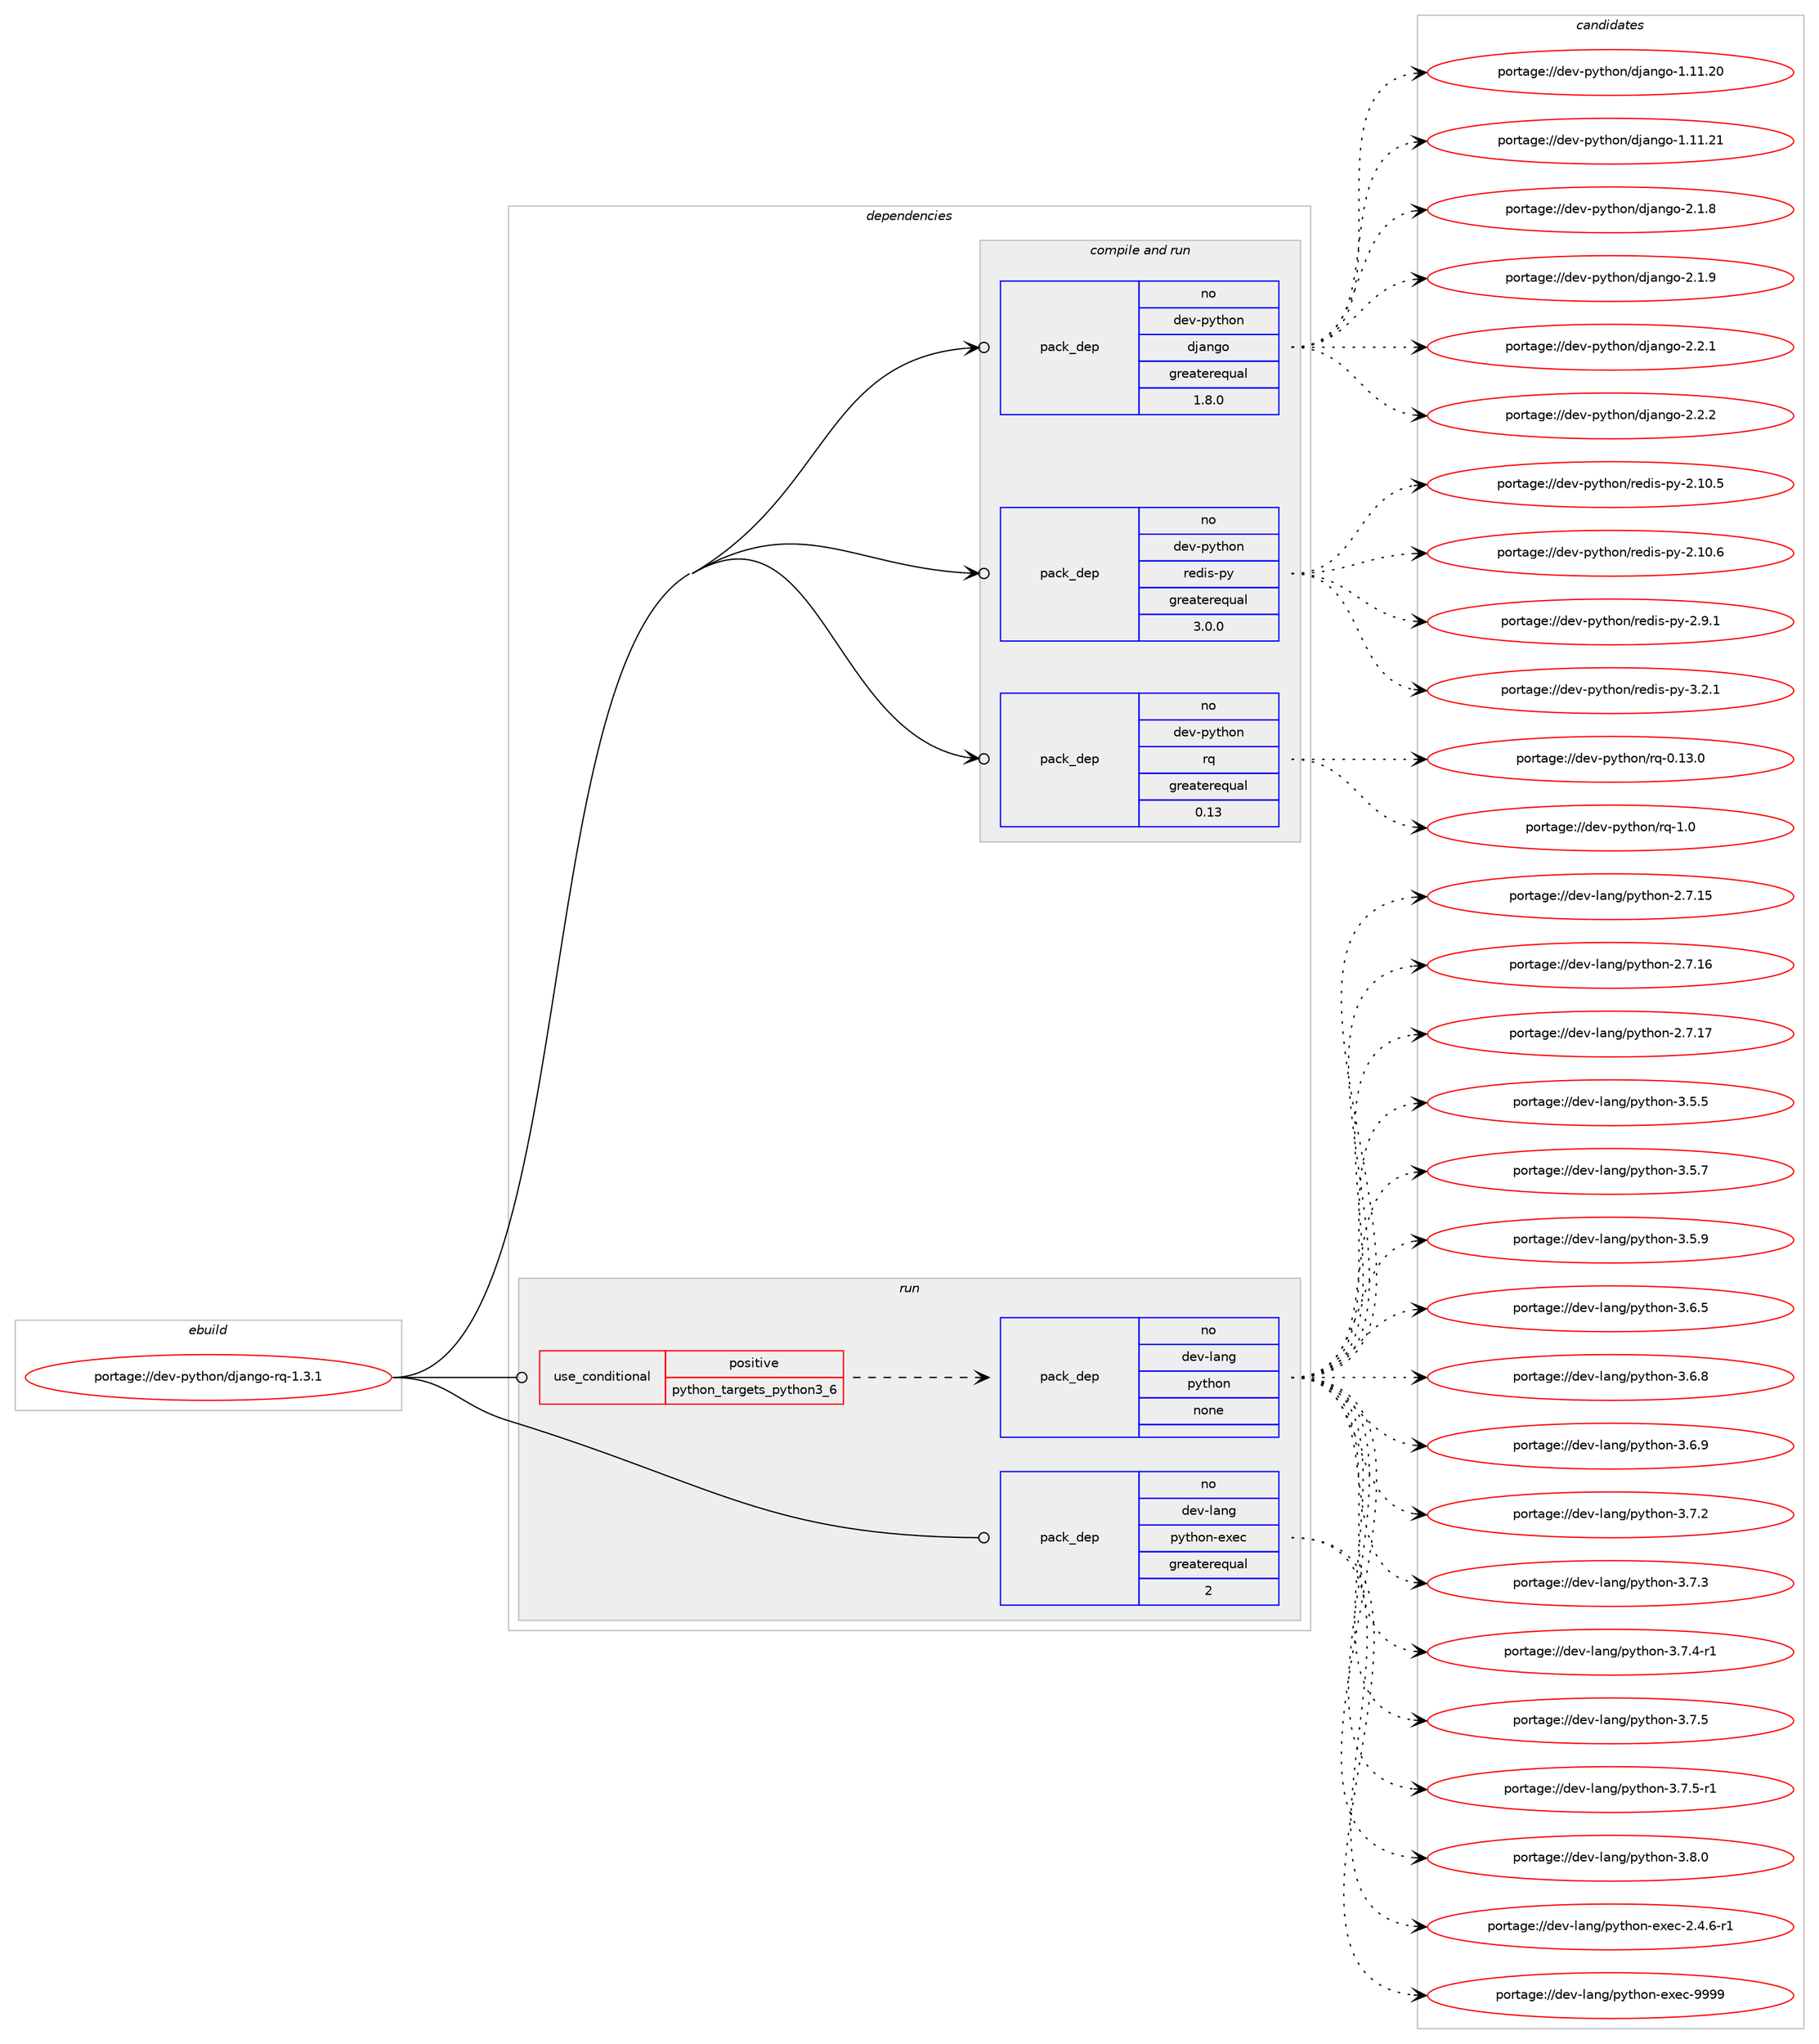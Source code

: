 digraph prolog {

# *************
# Graph options
# *************

newrank=true;
concentrate=true;
compound=true;
graph [rankdir=LR,fontname=Helvetica,fontsize=10,ranksep=1.5];#, ranksep=2.5, nodesep=0.2];
edge  [arrowhead=vee];
node  [fontname=Helvetica,fontsize=10];

# **********
# The ebuild
# **********

subgraph cluster_leftcol {
color=gray;
rank=same;
label=<<i>ebuild</i>>;
id [label="portage://dev-python/django-rq-1.3.1", color=red, width=4, href="../dev-python/django-rq-1.3.1.svg"];
}

# ****************
# The dependencies
# ****************

subgraph cluster_midcol {
color=gray;
label=<<i>dependencies</i>>;
subgraph cluster_compile {
fillcolor="#eeeeee";
style=filled;
label=<<i>compile</i>>;
}
subgraph cluster_compileandrun {
fillcolor="#eeeeee";
style=filled;
label=<<i>compile and run</i>>;
subgraph pack105697 {
dependency136818 [label=<<TABLE BORDER="0" CELLBORDER="1" CELLSPACING="0" CELLPADDING="4" WIDTH="220"><TR><TD ROWSPAN="6" CELLPADDING="30">pack_dep</TD></TR><TR><TD WIDTH="110">no</TD></TR><TR><TD>dev-python</TD></TR><TR><TD>django</TD></TR><TR><TD>greaterequal</TD></TR><TR><TD>1.8.0</TD></TR></TABLE>>, shape=none, color=blue];
}
id:e -> dependency136818:w [weight=20,style="solid",arrowhead="odotvee"];
subgraph pack105698 {
dependency136819 [label=<<TABLE BORDER="0" CELLBORDER="1" CELLSPACING="0" CELLPADDING="4" WIDTH="220"><TR><TD ROWSPAN="6" CELLPADDING="30">pack_dep</TD></TR><TR><TD WIDTH="110">no</TD></TR><TR><TD>dev-python</TD></TR><TR><TD>redis-py</TD></TR><TR><TD>greaterequal</TD></TR><TR><TD>3.0.0</TD></TR></TABLE>>, shape=none, color=blue];
}
id:e -> dependency136819:w [weight=20,style="solid",arrowhead="odotvee"];
subgraph pack105699 {
dependency136820 [label=<<TABLE BORDER="0" CELLBORDER="1" CELLSPACING="0" CELLPADDING="4" WIDTH="220"><TR><TD ROWSPAN="6" CELLPADDING="30">pack_dep</TD></TR><TR><TD WIDTH="110">no</TD></TR><TR><TD>dev-python</TD></TR><TR><TD>rq</TD></TR><TR><TD>greaterequal</TD></TR><TR><TD>0.13</TD></TR></TABLE>>, shape=none, color=blue];
}
id:e -> dependency136820:w [weight=20,style="solid",arrowhead="odotvee"];
}
subgraph cluster_run {
fillcolor="#eeeeee";
style=filled;
label=<<i>run</i>>;
subgraph cond27804 {
dependency136821 [label=<<TABLE BORDER="0" CELLBORDER="1" CELLSPACING="0" CELLPADDING="4"><TR><TD ROWSPAN="3" CELLPADDING="10">use_conditional</TD></TR><TR><TD>positive</TD></TR><TR><TD>python_targets_python3_6</TD></TR></TABLE>>, shape=none, color=red];
subgraph pack105700 {
dependency136822 [label=<<TABLE BORDER="0" CELLBORDER="1" CELLSPACING="0" CELLPADDING="4" WIDTH="220"><TR><TD ROWSPAN="6" CELLPADDING="30">pack_dep</TD></TR><TR><TD WIDTH="110">no</TD></TR><TR><TD>dev-lang</TD></TR><TR><TD>python</TD></TR><TR><TD>none</TD></TR><TR><TD></TD></TR></TABLE>>, shape=none, color=blue];
}
dependency136821:e -> dependency136822:w [weight=20,style="dashed",arrowhead="vee"];
}
id:e -> dependency136821:w [weight=20,style="solid",arrowhead="odot"];
subgraph pack105701 {
dependency136823 [label=<<TABLE BORDER="0" CELLBORDER="1" CELLSPACING="0" CELLPADDING="4" WIDTH="220"><TR><TD ROWSPAN="6" CELLPADDING="30">pack_dep</TD></TR><TR><TD WIDTH="110">no</TD></TR><TR><TD>dev-lang</TD></TR><TR><TD>python-exec</TD></TR><TR><TD>greaterequal</TD></TR><TR><TD>2</TD></TR></TABLE>>, shape=none, color=blue];
}
id:e -> dependency136823:w [weight=20,style="solid",arrowhead="odot"];
}
}

# **************
# The candidates
# **************

subgraph cluster_choices {
rank=same;
color=gray;
label=<<i>candidates</i>>;

subgraph choice105697 {
color=black;
nodesep=1;
choiceportage1001011184511212111610411111047100106971101031114549464949465048 [label="portage://dev-python/django-1.11.20", color=red, width=4,href="../dev-python/django-1.11.20.svg"];
choiceportage1001011184511212111610411111047100106971101031114549464949465049 [label="portage://dev-python/django-1.11.21", color=red, width=4,href="../dev-python/django-1.11.21.svg"];
choiceportage100101118451121211161041111104710010697110103111455046494656 [label="portage://dev-python/django-2.1.8", color=red, width=4,href="../dev-python/django-2.1.8.svg"];
choiceportage100101118451121211161041111104710010697110103111455046494657 [label="portage://dev-python/django-2.1.9", color=red, width=4,href="../dev-python/django-2.1.9.svg"];
choiceportage100101118451121211161041111104710010697110103111455046504649 [label="portage://dev-python/django-2.2.1", color=red, width=4,href="../dev-python/django-2.2.1.svg"];
choiceportage100101118451121211161041111104710010697110103111455046504650 [label="portage://dev-python/django-2.2.2", color=red, width=4,href="../dev-python/django-2.2.2.svg"];
dependency136818:e -> choiceportage1001011184511212111610411111047100106971101031114549464949465048:w [style=dotted,weight="100"];
dependency136818:e -> choiceportage1001011184511212111610411111047100106971101031114549464949465049:w [style=dotted,weight="100"];
dependency136818:e -> choiceportage100101118451121211161041111104710010697110103111455046494656:w [style=dotted,weight="100"];
dependency136818:e -> choiceportage100101118451121211161041111104710010697110103111455046494657:w [style=dotted,weight="100"];
dependency136818:e -> choiceportage100101118451121211161041111104710010697110103111455046504649:w [style=dotted,weight="100"];
dependency136818:e -> choiceportage100101118451121211161041111104710010697110103111455046504650:w [style=dotted,weight="100"];
}
subgraph choice105698 {
color=black;
nodesep=1;
choiceportage10010111845112121116104111110471141011001051154511212145504649484653 [label="portage://dev-python/redis-py-2.10.5", color=red, width=4,href="../dev-python/redis-py-2.10.5.svg"];
choiceportage10010111845112121116104111110471141011001051154511212145504649484654 [label="portage://dev-python/redis-py-2.10.6", color=red, width=4,href="../dev-python/redis-py-2.10.6.svg"];
choiceportage100101118451121211161041111104711410110010511545112121455046574649 [label="portage://dev-python/redis-py-2.9.1", color=red, width=4,href="../dev-python/redis-py-2.9.1.svg"];
choiceportage100101118451121211161041111104711410110010511545112121455146504649 [label="portage://dev-python/redis-py-3.2.1", color=red, width=4,href="../dev-python/redis-py-3.2.1.svg"];
dependency136819:e -> choiceportage10010111845112121116104111110471141011001051154511212145504649484653:w [style=dotted,weight="100"];
dependency136819:e -> choiceportage10010111845112121116104111110471141011001051154511212145504649484654:w [style=dotted,weight="100"];
dependency136819:e -> choiceportage100101118451121211161041111104711410110010511545112121455046574649:w [style=dotted,weight="100"];
dependency136819:e -> choiceportage100101118451121211161041111104711410110010511545112121455146504649:w [style=dotted,weight="100"];
}
subgraph choice105699 {
color=black;
nodesep=1;
choiceportage100101118451121211161041111104711411345484649514648 [label="portage://dev-python/rq-0.13.0", color=red, width=4,href="../dev-python/rq-0.13.0.svg"];
choiceportage100101118451121211161041111104711411345494648 [label="portage://dev-python/rq-1.0", color=red, width=4,href="../dev-python/rq-1.0.svg"];
dependency136820:e -> choiceportage100101118451121211161041111104711411345484649514648:w [style=dotted,weight="100"];
dependency136820:e -> choiceportage100101118451121211161041111104711411345494648:w [style=dotted,weight="100"];
}
subgraph choice105700 {
color=black;
nodesep=1;
choiceportage10010111845108971101034711212111610411111045504655464953 [label="portage://dev-lang/python-2.7.15", color=red, width=4,href="../dev-lang/python-2.7.15.svg"];
choiceportage10010111845108971101034711212111610411111045504655464954 [label="portage://dev-lang/python-2.7.16", color=red, width=4,href="../dev-lang/python-2.7.16.svg"];
choiceportage10010111845108971101034711212111610411111045504655464955 [label="portage://dev-lang/python-2.7.17", color=red, width=4,href="../dev-lang/python-2.7.17.svg"];
choiceportage100101118451089711010347112121116104111110455146534653 [label="portage://dev-lang/python-3.5.5", color=red, width=4,href="../dev-lang/python-3.5.5.svg"];
choiceportage100101118451089711010347112121116104111110455146534655 [label="portage://dev-lang/python-3.5.7", color=red, width=4,href="../dev-lang/python-3.5.7.svg"];
choiceportage100101118451089711010347112121116104111110455146534657 [label="portage://dev-lang/python-3.5.9", color=red, width=4,href="../dev-lang/python-3.5.9.svg"];
choiceportage100101118451089711010347112121116104111110455146544653 [label="portage://dev-lang/python-3.6.5", color=red, width=4,href="../dev-lang/python-3.6.5.svg"];
choiceportage100101118451089711010347112121116104111110455146544656 [label="portage://dev-lang/python-3.6.8", color=red, width=4,href="../dev-lang/python-3.6.8.svg"];
choiceportage100101118451089711010347112121116104111110455146544657 [label="portage://dev-lang/python-3.6.9", color=red, width=4,href="../dev-lang/python-3.6.9.svg"];
choiceportage100101118451089711010347112121116104111110455146554650 [label="portage://dev-lang/python-3.7.2", color=red, width=4,href="../dev-lang/python-3.7.2.svg"];
choiceportage100101118451089711010347112121116104111110455146554651 [label="portage://dev-lang/python-3.7.3", color=red, width=4,href="../dev-lang/python-3.7.3.svg"];
choiceportage1001011184510897110103471121211161041111104551465546524511449 [label="portage://dev-lang/python-3.7.4-r1", color=red, width=4,href="../dev-lang/python-3.7.4-r1.svg"];
choiceportage100101118451089711010347112121116104111110455146554653 [label="portage://dev-lang/python-3.7.5", color=red, width=4,href="../dev-lang/python-3.7.5.svg"];
choiceportage1001011184510897110103471121211161041111104551465546534511449 [label="portage://dev-lang/python-3.7.5-r1", color=red, width=4,href="../dev-lang/python-3.7.5-r1.svg"];
choiceportage100101118451089711010347112121116104111110455146564648 [label="portage://dev-lang/python-3.8.0", color=red, width=4,href="../dev-lang/python-3.8.0.svg"];
dependency136822:e -> choiceportage10010111845108971101034711212111610411111045504655464953:w [style=dotted,weight="100"];
dependency136822:e -> choiceportage10010111845108971101034711212111610411111045504655464954:w [style=dotted,weight="100"];
dependency136822:e -> choiceportage10010111845108971101034711212111610411111045504655464955:w [style=dotted,weight="100"];
dependency136822:e -> choiceportage100101118451089711010347112121116104111110455146534653:w [style=dotted,weight="100"];
dependency136822:e -> choiceportage100101118451089711010347112121116104111110455146534655:w [style=dotted,weight="100"];
dependency136822:e -> choiceportage100101118451089711010347112121116104111110455146534657:w [style=dotted,weight="100"];
dependency136822:e -> choiceportage100101118451089711010347112121116104111110455146544653:w [style=dotted,weight="100"];
dependency136822:e -> choiceportage100101118451089711010347112121116104111110455146544656:w [style=dotted,weight="100"];
dependency136822:e -> choiceportage100101118451089711010347112121116104111110455146544657:w [style=dotted,weight="100"];
dependency136822:e -> choiceportage100101118451089711010347112121116104111110455146554650:w [style=dotted,weight="100"];
dependency136822:e -> choiceportage100101118451089711010347112121116104111110455146554651:w [style=dotted,weight="100"];
dependency136822:e -> choiceportage1001011184510897110103471121211161041111104551465546524511449:w [style=dotted,weight="100"];
dependency136822:e -> choiceportage100101118451089711010347112121116104111110455146554653:w [style=dotted,weight="100"];
dependency136822:e -> choiceportage1001011184510897110103471121211161041111104551465546534511449:w [style=dotted,weight="100"];
dependency136822:e -> choiceportage100101118451089711010347112121116104111110455146564648:w [style=dotted,weight="100"];
}
subgraph choice105701 {
color=black;
nodesep=1;
choiceportage10010111845108971101034711212111610411111045101120101994550465246544511449 [label="portage://dev-lang/python-exec-2.4.6-r1", color=red, width=4,href="../dev-lang/python-exec-2.4.6-r1.svg"];
choiceportage10010111845108971101034711212111610411111045101120101994557575757 [label="portage://dev-lang/python-exec-9999", color=red, width=4,href="../dev-lang/python-exec-9999.svg"];
dependency136823:e -> choiceportage10010111845108971101034711212111610411111045101120101994550465246544511449:w [style=dotted,weight="100"];
dependency136823:e -> choiceportage10010111845108971101034711212111610411111045101120101994557575757:w [style=dotted,weight="100"];
}
}

}
